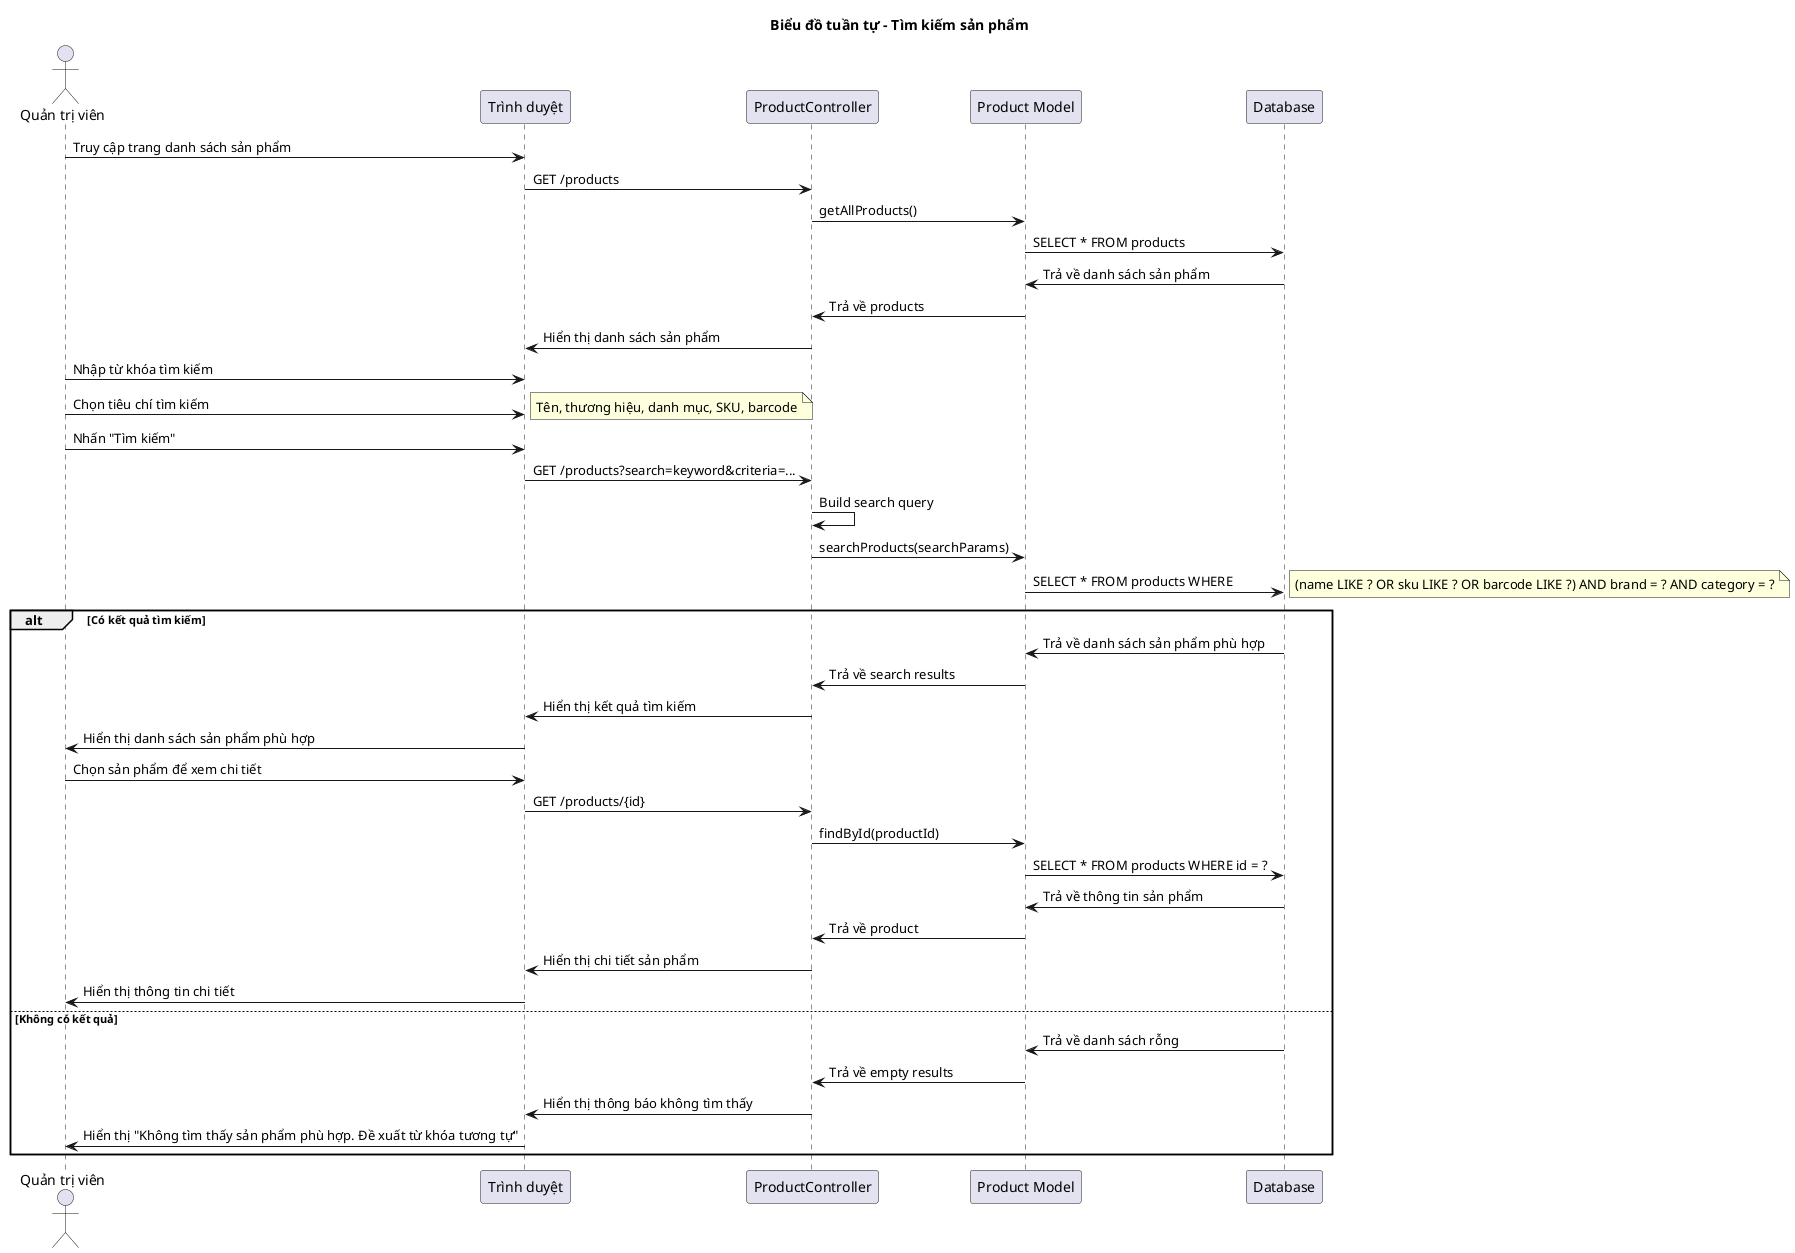@startuml Tìm kiếm sản phẩm
title Biểu đồ tuần tự - Tìm kiếm sản phẩm

actor "Quản trị viên" as Admin
participant "Trình duyệt" as Browser
participant "ProductController" as Controller
participant "Product Model" as ProductModel
participant "Database" as DB

Admin -> Browser: Truy cập trang danh sách sản phẩm
Browser -> Controller: GET /products
Controller -> ProductModel: getAllProducts()
ProductModel -> DB: SELECT * FROM products
DB -> ProductModel: Trả về danh sách sản phẩm
ProductModel -> Controller: Trả về products
Controller -> Browser: Hiển thị danh sách sản phẩm

Admin -> Browser: Nhập từ khóa tìm kiếm
Admin -> Browser: Chọn tiêu chí tìm kiếm
note right: Tên, thương hiệu, danh mục, SKU, barcode
Admin -> Browser: Nhấn "Tìm kiếm"
Browser -> Controller: GET /products?search=keyword&criteria=...

Controller -> Controller: Build search query
Controller -> ProductModel: searchProducts(searchParams)
ProductModel -> DB: SELECT * FROM products WHERE 
note right: (name LIKE ? OR sku LIKE ? OR barcode LIKE ?) AND brand = ? AND category = ?

alt Có kết quả tìm kiếm
    DB -> ProductModel: Trả về danh sách sản phẩm phù hợp
    ProductModel -> Controller: Trả về search results
    Controller -> Browser: Hiển thị kết quả tìm kiếm
    Browser -> Admin: Hiển thị danh sách sản phẩm phù hợp
    
    Admin -> Browser: Chọn sản phẩm để xem chi tiết
    Browser -> Controller: GET /products/{id}
    Controller -> ProductModel: findById(productId)
    ProductModel -> DB: SELECT * FROM products WHERE id = ?
    DB -> ProductModel: Trả về thông tin sản phẩm
    ProductModel -> Controller: Trả về product
    Controller -> Browser: Hiển thị chi tiết sản phẩm
    Browser -> Admin: Hiển thị thông tin chi tiết
    
else Không có kết quả
    DB -> ProductModel: Trả về danh sách rỗng
    ProductModel -> Controller: Trả về empty results
    Controller -> Browser: Hiển thị thông báo không tìm thấy
    Browser -> Admin: Hiển thị "Không tìm thấy sản phẩm phù hợp. Đề xuất từ khóa tương tự"
end

@enduml
